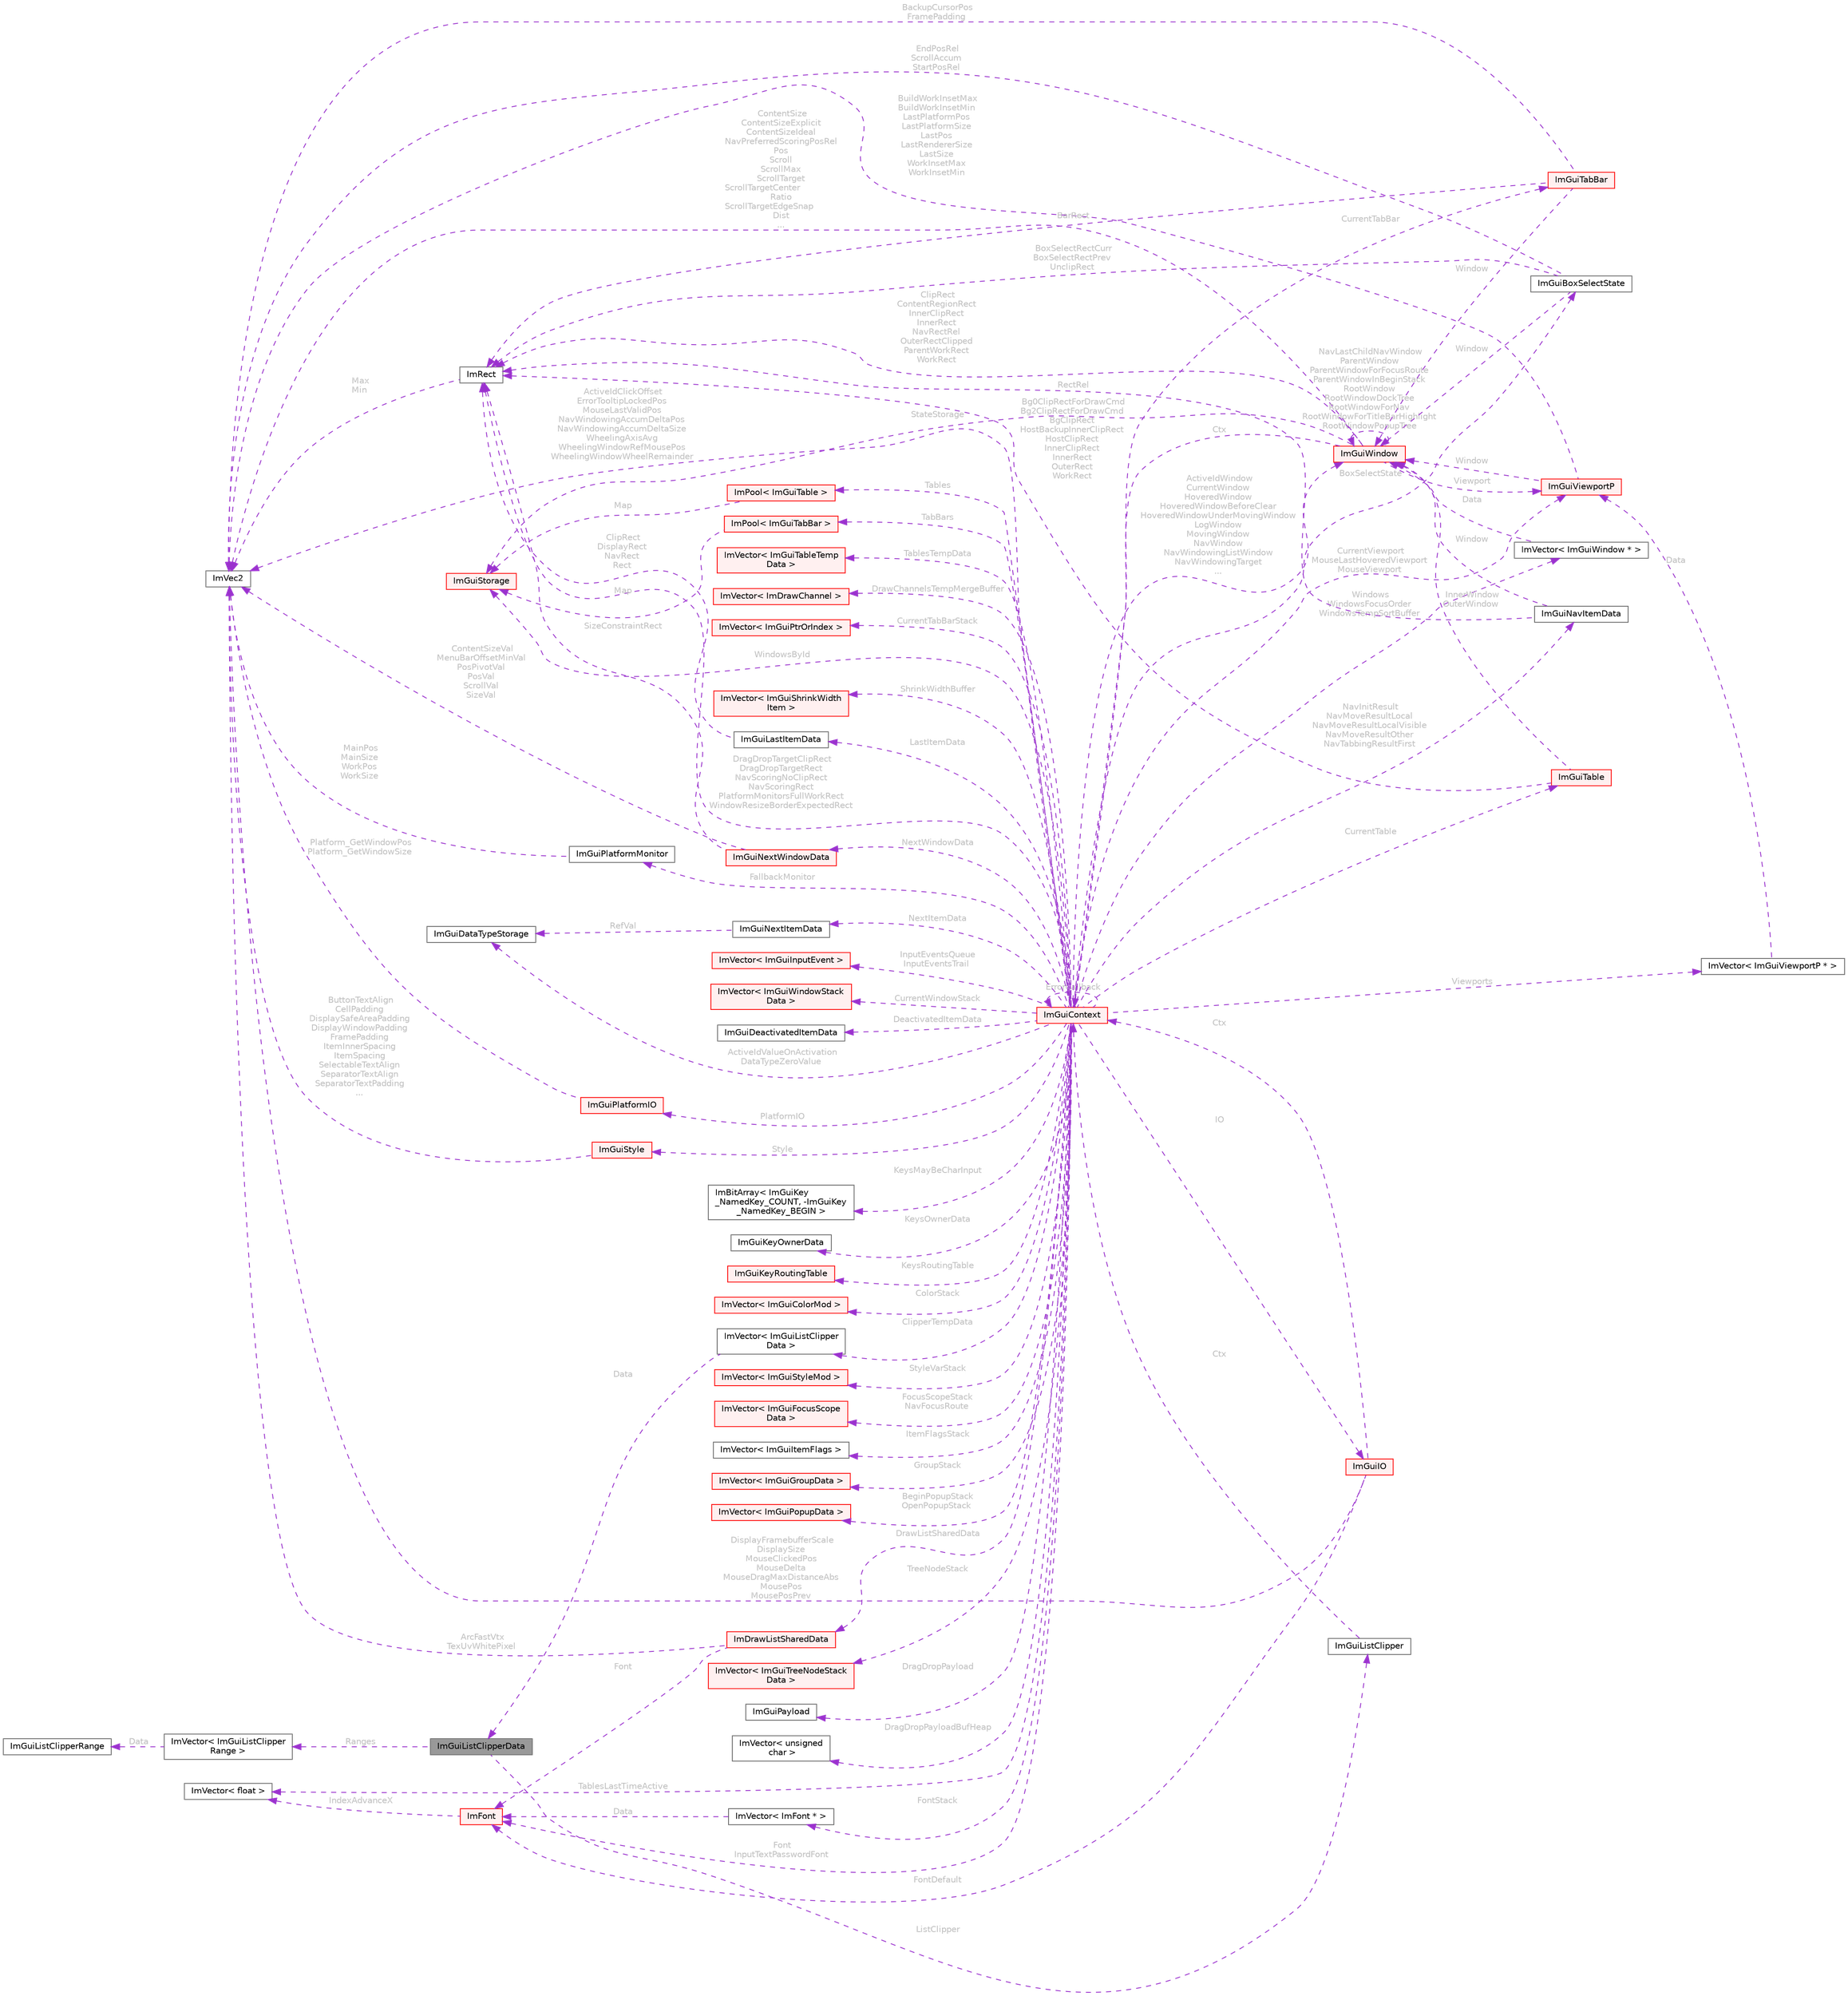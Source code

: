digraph "ImGuiListClipperData"
{
 // LATEX_PDF_SIZE
  bgcolor="transparent";
  edge [fontname=Helvetica,fontsize=10,labelfontname=Helvetica,labelfontsize=10];
  node [fontname=Helvetica,fontsize=10,shape=box,height=0.2,width=0.4];
  rankdir="LR";
  Node1 [id="Node000001",label="ImGuiListClipperData",height=0.2,width=0.4,color="gray40", fillcolor="grey60", style="filled", fontcolor="black",tooltip=" "];
  Node2 -> Node1 [id="edge1_Node000001_Node000002",dir="back",color="darkorchid3",style="dashed",tooltip=" ",label=" ListClipper",fontcolor="grey" ];
  Node2 [id="Node000002",label="ImGuiListClipper",height=0.2,width=0.4,color="gray40", fillcolor="white", style="filled",URL="$struct_im_gui_list_clipper.html",tooltip=" "];
  Node3 -> Node2 [id="edge2_Node000002_Node000003",dir="back",color="darkorchid3",style="dashed",tooltip=" ",label=" Ctx",fontcolor="grey" ];
  Node3 [id="Node000003",label="ImGuiContext",height=0.2,width=0.4,color="red", fillcolor="#FFF0F0", style="filled",URL="$struct_im_gui_context.html",tooltip=" "];
  Node4 -> Node3 [id="edge3_Node000003_Node000004",dir="back",color="darkorchid3",style="dashed",tooltip=" ",label=" IO",fontcolor="grey" ];
  Node4 [id="Node000004",label="ImGuiIO",height=0.2,width=0.4,color="red", fillcolor="#FFF0F0", style="filled",URL="$struct_im_gui_i_o.html",tooltip=" "];
  Node5 -> Node4 [id="edge4_Node000004_Node000005",dir="back",color="darkorchid3",style="dashed",tooltip=" ",label=" DisplayFramebufferScale\nDisplaySize\nMouseClickedPos\nMouseDelta\nMouseDragMaxDistanceAbs\nMousePos\nMousePosPrev",fontcolor="grey" ];
  Node5 [id="Node000005",label="ImVec2",height=0.2,width=0.4,color="gray40", fillcolor="white", style="filled",URL="$struct_im_vec2.html",tooltip=" "];
  Node8 -> Node4 [id="edge5_Node000004_Node000008",dir="back",color="darkorchid3",style="dashed",tooltip=" ",label=" FontDefault",fontcolor="grey" ];
  Node8 [id="Node000008",label="ImFont",height=0.2,width=0.4,color="red", fillcolor="#FFF0F0", style="filled",URL="$struct_im_font.html",tooltip=" "];
  Node9 -> Node8 [id="edge6_Node000008_Node000009",dir="back",color="darkorchid3",style="dashed",tooltip=" ",label=" IndexAdvanceX",fontcolor="grey" ];
  Node9 [id="Node000009",label="ImVector\< float \>",height=0.2,width=0.4,color="gray40", fillcolor="white", style="filled",URL="$struct_im_vector.html",tooltip=" "];
  Node3 -> Node4 [id="edge7_Node000004_Node000003",dir="back",color="darkorchid3",style="dashed",tooltip=" ",label=" Ctx",fontcolor="grey" ];
  Node21 -> Node3 [id="edge8_Node000003_Node000021",dir="back",color="darkorchid3",style="dashed",tooltip=" ",label=" PlatformIO",fontcolor="grey" ];
  Node21 [id="Node000021",label="ImGuiPlatformIO",height=0.2,width=0.4,color="red", fillcolor="#FFF0F0", style="filled",URL="$struct_im_gui_platform_i_o.html",tooltip=" "];
  Node5 -> Node21 [id="edge9_Node000021_Node000005",dir="back",color="darkorchid3",style="dashed",tooltip=" ",label=" Platform_GetWindowPos\nPlatform_GetWindowSize",fontcolor="grey" ];
  Node43 -> Node3 [id="edge10_Node000003_Node000043",dir="back",color="darkorchid3",style="dashed",tooltip=" ",label=" Style",fontcolor="grey" ];
  Node43 [id="Node000043",label="ImGuiStyle",height=0.2,width=0.4,color="red", fillcolor="#FFF0F0", style="filled",URL="$struct_im_gui_style.html",tooltip=" "];
  Node5 -> Node43 [id="edge11_Node000043_Node000005",dir="back",color="darkorchid3",style="dashed",tooltip=" ",label=" ButtonTextAlign\nCellPadding\nDisplaySafeAreaPadding\nDisplayWindowPadding\nFramePadding\nItemInnerSpacing\nItemSpacing\nSelectableTextAlign\nSeparatorTextAlign\nSeparatorTextPadding\n...",fontcolor="grey" ];
  Node8 -> Node3 [id="edge12_Node000003_Node000008",dir="back",color="darkorchid3",style="dashed",tooltip=" ",label=" Font\nInputTextPasswordFont",fontcolor="grey" ];
  Node34 -> Node3 [id="edge13_Node000003_Node000034",dir="back",color="darkorchid3",style="dashed",tooltip=" ",label=" DrawListSharedData",fontcolor="grey" ];
  Node34 [id="Node000034",label="ImDrawListSharedData",height=0.2,width=0.4,color="red", fillcolor="#FFF0F0", style="filled",URL="$struct_im_draw_list_shared_data.html",tooltip=" "];
  Node5 -> Node34 [id="edge14_Node000034_Node000005",dir="back",color="darkorchid3",style="dashed",tooltip=" ",label=" ArcFastVtx\nTexUvWhitePixel",fontcolor="grey" ];
  Node8 -> Node34 [id="edge15_Node000034_Node000008",dir="back",color="darkorchid3",style="dashed",tooltip=" ",label=" Font",fontcolor="grey" ];
  Node44 -> Node3 [id="edge16_Node000003_Node000044",dir="back",color="darkorchid3",style="dashed",tooltip=" ",label=" InputEventsQueue\nInputEventsTrail",fontcolor="grey" ];
  Node44 [id="Node000044",label="ImVector\< ImGuiInputEvent \>",height=0.2,width=0.4,color="red", fillcolor="#FFF0F0", style="filled",URL="$struct_im_vector.html",tooltip=" "];
  Node53 -> Node3 [id="edge17_Node000003_Node000053",dir="back",color="darkorchid3",style="dashed",tooltip=" ",label=" Windows\nWindowsFocusOrder\nWindowsTempSortBuffer",fontcolor="grey" ];
  Node53 [id="Node000053",label="ImVector\< ImGuiWindow * \>",height=0.2,width=0.4,color="gray40", fillcolor="white", style="filled",URL="$struct_im_vector.html",tooltip=" "];
  Node54 -> Node53 [id="edge18_Node000053_Node000054",dir="back",color="darkorchid3",style="dashed",tooltip=" ",label=" Data",fontcolor="grey" ];
  Node54 [id="Node000054",label="ImGuiWindow",height=0.2,width=0.4,color="red", fillcolor="#FFF0F0", style="filled",URL="$struct_im_gui_window.html",tooltip=" "];
  Node3 -> Node54 [id="edge19_Node000054_Node000003",dir="back",color="darkorchid3",style="dashed",tooltip=" ",label=" Ctx",fontcolor="grey" ];
  Node56 -> Node54 [id="edge20_Node000054_Node000056",dir="back",color="darkorchid3",style="dashed",tooltip=" ",label=" Viewport",fontcolor="grey" ];
  Node56 [id="Node000056",label="ImGuiViewportP",height=0.2,width=0.4,color="red", fillcolor="#FFF0F0", style="filled",URL="$struct_im_gui_viewport_p.html",tooltip=" "];
  Node54 -> Node56 [id="edge21_Node000056_Node000054",dir="back",color="darkorchid3",style="dashed",tooltip=" ",label=" Window",fontcolor="grey" ];
  Node5 -> Node56 [id="edge22_Node000056_Node000005",dir="back",color="darkorchid3",style="dashed",tooltip=" ",label=" BuildWorkInsetMax\nBuildWorkInsetMin\nLastPlatformPos\nLastPlatformSize\nLastPos\nLastRendererSize\nLastSize\nWorkInsetMax\nWorkInsetMin",fontcolor="grey" ];
  Node5 -> Node54 [id="edge23_Node000054_Node000005",dir="back",color="darkorchid3",style="dashed",tooltip=" ",label=" ContentSize\nContentSizeExplicit\nContentSizeIdeal\nNavPreferredScoringPosRel\nPos\nScroll\nScrollMax\nScrollTarget\nScrollTargetCenter\lRatio\nScrollTargetEdgeSnap\lDist\n...",fontcolor="grey" ];
  Node66 -> Node54 [id="edge24_Node000054_Node000066",dir="back",color="darkorchid3",style="dashed",tooltip=" ",label=" ClipRect\nContentRegionRect\nInnerClipRect\nInnerRect\nNavRectRel\nOuterRectClipped\nParentWorkRect\nWorkRect",fontcolor="grey" ];
  Node66 [id="Node000066",label="ImRect",height=0.2,width=0.4,color="gray40", fillcolor="white", style="filled",URL="$struct_im_rect.html",tooltip=" "];
  Node5 -> Node66 [id="edge25_Node000066_Node000005",dir="back",color="darkorchid3",style="dashed",tooltip=" ",label=" Max\nMin",fontcolor="grey" ];
  Node62 -> Node54 [id="edge26_Node000054_Node000062",dir="back",color="darkorchid3",style="dashed",tooltip=" ",label=" StateStorage",fontcolor="grey" ];
  Node62 [id="Node000062",label="ImGuiStorage",height=0.2,width=0.4,color="red", fillcolor="#FFF0F0", style="filled",URL="$struct_im_gui_storage.html",tooltip=" "];
  Node54 -> Node54 [id="edge27_Node000054_Node000054",dir="back",color="darkorchid3",style="dashed",tooltip=" ",label=" NavLastChildNavWindow\nParentWindow\nParentWindowForFocusRoute\nParentWindowInBeginStack\nRootWindow\nRootWindowDockTree\nRootWindowForNav\nRootWindowForTitleBarHighlight\nRootWindowPopupTree",fontcolor="grey" ];
  Node78 -> Node3 [id="edge28_Node000003_Node000078",dir="back",color="darkorchid3",style="dashed",tooltip=" ",label=" CurrentWindowStack",fontcolor="grey" ];
  Node78 [id="Node000078",label="ImVector\< ImGuiWindowStack\lData \>",height=0.2,width=0.4,color="red", fillcolor="#FFF0F0", style="filled",URL="$struct_im_vector.html",tooltip=" "];
  Node62 -> Node3 [id="edge29_Node000003_Node000062",dir="back",color="darkorchid3",style="dashed",tooltip=" ",label=" WindowsById",fontcolor="grey" ];
  Node54 -> Node3 [id="edge30_Node000003_Node000054",dir="back",color="darkorchid3",style="dashed",tooltip=" ",label=" ActiveIdWindow\nCurrentWindow\nHoveredWindow\nHoveredWindowBeforeClear\nHoveredWindowUnderMovingWindow\nLogWindow\nMovingWindow\nNavWindow\nNavWindowingListWindow\nNavWindowingTarget\n...",fontcolor="grey" ];
  Node5 -> Node3 [id="edge31_Node000003_Node000005",dir="back",color="darkorchid3",style="dashed",tooltip=" ",label=" ActiveIdClickOffset\nErrorTooltipLockedPos\nMouseLastValidPos\nNavWindowingAccumDeltaPos\nNavWindowingAccumDeltaSize\nWheelingAxisAvg\nWheelingWindowRefMousePos\nWheelingWindowWheelRemainder",fontcolor="grey" ];
  Node82 -> Node3 [id="edge32_Node000003_Node000082",dir="back",color="darkorchid3",style="dashed",tooltip=" ",label=" DeactivatedItemData",fontcolor="grey" ];
  Node82 [id="Node000082",label="ImGuiDeactivatedItemData",height=0.2,width=0.4,color="gray40", fillcolor="white", style="filled",URL="$struct_im_gui_deactivated_item_data.html",tooltip=" "];
  Node83 -> Node3 [id="edge33_Node000003_Node000083",dir="back",color="darkorchid3",style="dashed",tooltip=" ",label=" ActiveIdValueOnActivation\nDataTypeZeroValue",fontcolor="grey" ];
  Node83 [id="Node000083",label="ImGuiDataTypeStorage",height=0.2,width=0.4,color="gray40", fillcolor="white", style="filled",URL="$struct_im_gui_data_type_storage.html",tooltip=" "];
  Node84 -> Node3 [id="edge34_Node000003_Node000084",dir="back",color="darkorchid3",style="dashed",tooltip=" ",label=" KeysMayBeCharInput",fontcolor="grey" ];
  Node84 [id="Node000084",label="ImBitArray\< ImGuiKey\l_NamedKey_COUNT, -ImGuiKey\l_NamedKey_BEGIN \>",height=0.2,width=0.4,color="gray40", fillcolor="white", style="filled",URL="$struct_im_bit_array.html",tooltip=" "];
  Node85 -> Node3 [id="edge35_Node000003_Node000085",dir="back",color="darkorchid3",style="dashed",tooltip=" ",label=" KeysOwnerData",fontcolor="grey" ];
  Node85 [id="Node000085",label="ImGuiKeyOwnerData",height=0.2,width=0.4,color="gray40", fillcolor="white", style="filled",URL="$struct_im_gui_key_owner_data.html",tooltip=" "];
  Node86 -> Node3 [id="edge36_Node000003_Node000086",dir="back",color="darkorchid3",style="dashed",tooltip=" ",label=" KeysRoutingTable",fontcolor="grey" ];
  Node86 [id="Node000086",label="ImGuiKeyRoutingTable",height=0.2,width=0.4,color="red", fillcolor="#FFF0F0", style="filled",URL="$struct_im_gui_key_routing_table.html",tooltip=" "];
  Node89 -> Node3 [id="edge37_Node000003_Node000089",dir="back",color="darkorchid3",style="dashed",tooltip=" ",label=" NextItemData",fontcolor="grey" ];
  Node89 [id="Node000089",label="ImGuiNextItemData",height=0.2,width=0.4,color="gray40", fillcolor="white", style="filled",URL="$struct_im_gui_next_item_data.html",tooltip=" "];
  Node83 -> Node89 [id="edge38_Node000089_Node000083",dir="back",color="darkorchid3",style="dashed",tooltip=" ",label=" RefVal",fontcolor="grey" ];
  Node80 -> Node3 [id="edge39_Node000003_Node000080",dir="back",color="darkorchid3",style="dashed",tooltip=" ",label=" LastItemData",fontcolor="grey" ];
  Node80 [id="Node000080",label="ImGuiLastItemData",height=0.2,width=0.4,color="gray40", fillcolor="white", style="filled",URL="$struct_im_gui_last_item_data.html",tooltip=" "];
  Node66 -> Node80 [id="edge40_Node000080_Node000066",dir="back",color="darkorchid3",style="dashed",tooltip=" ",label=" ClipRect\nDisplayRect\nNavRect\nRect",fontcolor="grey" ];
  Node90 -> Node3 [id="edge41_Node000003_Node000090",dir="back",color="darkorchid3",style="dashed",tooltip=" ",label=" NextWindowData",fontcolor="grey" ];
  Node90 [id="Node000090",label="ImGuiNextWindowData",height=0.2,width=0.4,color="red", fillcolor="#FFF0F0", style="filled",URL="$struct_im_gui_next_window_data.html",tooltip=" "];
  Node5 -> Node90 [id="edge42_Node000090_Node000005",dir="back",color="darkorchid3",style="dashed",tooltip=" ",label=" ContentSizeVal\nMenuBarOffsetMinVal\nPosPivotVal\nPosVal\nScrollVal\nSizeVal",fontcolor="grey" ];
  Node66 -> Node90 [id="edge43_Node000090_Node000066",dir="back",color="darkorchid3",style="dashed",tooltip=" ",label=" SizeConstraintRect",fontcolor="grey" ];
  Node92 -> Node3 [id="edge44_Node000003_Node000092",dir="back",color="darkorchid3",style="dashed",tooltip=" ",label=" ColorStack",fontcolor="grey" ];
  Node92 [id="Node000092",label="ImVector\< ImGuiColorMod \>",height=0.2,width=0.4,color="red", fillcolor="#FFF0F0", style="filled",URL="$struct_im_vector.html",tooltip=" "];
  Node94 -> Node3 [id="edge45_Node000003_Node000094",dir="back",color="darkorchid3",style="dashed",tooltip=" ",label=" StyleVarStack",fontcolor="grey" ];
  Node94 [id="Node000094",label="ImVector\< ImGuiStyleMod \>",height=0.2,width=0.4,color="red", fillcolor="#FFF0F0", style="filled",URL="$struct_im_vector.html",tooltip=" "];
  Node7 -> Node3 [id="edge46_Node000003_Node000007",dir="back",color="darkorchid3",style="dashed",tooltip=" ",label=" FontStack",fontcolor="grey" ];
  Node7 [id="Node000007",label="ImVector\< ImFont * \>",height=0.2,width=0.4,color="gray40", fillcolor="white", style="filled",URL="$struct_im_vector.html",tooltip=" "];
  Node8 -> Node7 [id="edge47_Node000007_Node000008",dir="back",color="darkorchid3",style="dashed",tooltip=" ",label=" Data",fontcolor="grey" ];
  Node96 -> Node3 [id="edge48_Node000003_Node000096",dir="back",color="darkorchid3",style="dashed",tooltip=" ",label=" FocusScopeStack\nNavFocusRoute",fontcolor="grey" ];
  Node96 [id="Node000096",label="ImVector\< ImGuiFocusScope\lData \>",height=0.2,width=0.4,color="red", fillcolor="#FFF0F0", style="filled",URL="$struct_im_vector.html",tooltip=" "];
  Node98 -> Node3 [id="edge49_Node000003_Node000098",dir="back",color="darkorchid3",style="dashed",tooltip=" ",label=" ItemFlagsStack",fontcolor="grey" ];
  Node98 [id="Node000098",label="ImVector\< ImGuiItemFlags \>",height=0.2,width=0.4,color="gray40", fillcolor="white", style="filled",URL="$struct_im_vector.html",tooltip=" "];
  Node99 -> Node3 [id="edge50_Node000003_Node000099",dir="back",color="darkorchid3",style="dashed",tooltip=" ",label=" GroupStack",fontcolor="grey" ];
  Node99 [id="Node000099",label="ImVector\< ImGuiGroupData \>",height=0.2,width=0.4,color="red", fillcolor="#FFF0F0", style="filled",URL="$struct_im_vector.html",tooltip=" "];
  Node101 -> Node3 [id="edge51_Node000003_Node000101",dir="back",color="darkorchid3",style="dashed",tooltip=" ",label=" BeginPopupStack\nOpenPopupStack",fontcolor="grey" ];
  Node101 [id="Node000101",label="ImVector\< ImGuiPopupData \>",height=0.2,width=0.4,color="red", fillcolor="#FFF0F0", style="filled",URL="$struct_im_vector.html",tooltip=" "];
  Node103 -> Node3 [id="edge52_Node000003_Node000103",dir="back",color="darkorchid3",style="dashed",tooltip=" ",label=" TreeNodeStack",fontcolor="grey" ];
  Node103 [id="Node000103",label="ImVector\< ImGuiTreeNodeStack\lData \>",height=0.2,width=0.4,color="red", fillcolor="#FFF0F0", style="filled",URL="$struct_im_vector.html",tooltip=" "];
  Node105 -> Node3 [id="edge53_Node000003_Node000105",dir="back",color="darkorchid3",style="dashed",tooltip=" ",label=" Viewports",fontcolor="grey" ];
  Node105 [id="Node000105",label="ImVector\< ImGuiViewportP * \>",height=0.2,width=0.4,color="gray40", fillcolor="white", style="filled",URL="$struct_im_vector.html",tooltip=" "];
  Node56 -> Node105 [id="edge54_Node000105_Node000056",dir="back",color="darkorchid3",style="dashed",tooltip=" ",label=" Data",fontcolor="grey" ];
  Node56 -> Node3 [id="edge55_Node000003_Node000056",dir="back",color="darkorchid3",style="dashed",tooltip=" ",label=" CurrentViewport\nMouseLastHoveredViewport\nMouseViewport",fontcolor="grey" ];
  Node23 -> Node3 [id="edge56_Node000003_Node000023",dir="back",color="darkorchid3",style="dashed",tooltip=" ",label=" FallbackMonitor",fontcolor="grey" ];
  Node23 [id="Node000023",label="ImGuiPlatformMonitor",height=0.2,width=0.4,color="gray40", fillcolor="white", style="filled",URL="$struct_im_gui_platform_monitor.html",tooltip=" "];
  Node5 -> Node23 [id="edge57_Node000023_Node000005",dir="back",color="darkorchid3",style="dashed",tooltip=" ",label=" MainPos\nMainSize\nWorkPos\nWorkSize",fontcolor="grey" ];
  Node66 -> Node3 [id="edge58_Node000003_Node000066",dir="back",color="darkorchid3",style="dashed",tooltip=" ",label=" DragDropTargetClipRect\nDragDropTargetRect\nNavScoringNoClipRect\nNavScoringRect\nPlatformMonitorsFullWorkRect\nWindowResizeBorderExpectedRect",fontcolor="grey" ];
  Node106 -> Node3 [id="edge59_Node000003_Node000106",dir="back",color="darkorchid3",style="dashed",tooltip=" ",label=" NavInitResult\nNavMoveResultLocal\nNavMoveResultLocalVisible\nNavMoveResultOther\nNavTabbingResultFirst",fontcolor="grey" ];
  Node106 [id="Node000106",label="ImGuiNavItemData",height=0.2,width=0.4,color="gray40", fillcolor="white", style="filled",URL="$struct_im_gui_nav_item_data.html",tooltip=" "];
  Node54 -> Node106 [id="edge60_Node000106_Node000054",dir="back",color="darkorchid3",style="dashed",tooltip=" ",label=" Window",fontcolor="grey" ];
  Node66 -> Node106 [id="edge61_Node000106_Node000066",dir="back",color="darkorchid3",style="dashed",tooltip=" ",label=" RectRel",fontcolor="grey" ];
  Node107 -> Node3 [id="edge62_Node000003_Node000107",dir="back",color="darkorchid3",style="dashed",tooltip=" ",label=" DragDropPayload",fontcolor="grey" ];
  Node107 [id="Node000107",label="ImGuiPayload",height=0.2,width=0.4,color="gray40", fillcolor="white", style="filled",URL="$struct_im_gui_payload.html",tooltip=" "];
  Node108 -> Node3 [id="edge63_Node000003_Node000108",dir="back",color="darkorchid3",style="dashed",tooltip=" ",label=" DragDropPayloadBufHeap",fontcolor="grey" ];
  Node108 [id="Node000108",label="ImVector\< unsigned\l char \>",height=0.2,width=0.4,color="gray40", fillcolor="white", style="filled",URL="$struct_im_vector.html",tooltip=" "];
  Node109 -> Node3 [id="edge64_Node000003_Node000109",dir="back",color="darkorchid3",style="dashed",tooltip=" ",label=" ClipperTempData",fontcolor="grey" ];
  Node109 [id="Node000109",label="ImVector\< ImGuiListClipper\lData \>",height=0.2,width=0.4,color="gray40", fillcolor="white", style="filled",URL="$struct_im_vector.html",tooltip=" "];
  Node1 -> Node109 [id="edge65_Node000109_Node000001",dir="back",color="darkorchid3",style="dashed",tooltip=" ",label=" Data",fontcolor="grey" ];
  Node110 -> Node3 [id="edge66_Node000003_Node000110",dir="back",color="darkorchid3",style="dashed",tooltip=" ",label=" CurrentTable",fontcolor="grey" ];
  Node110 [id="Node000110",label="ImGuiTable",height=0.2,width=0.4,color="red", fillcolor="#FFF0F0", style="filled",URL="$struct_im_gui_table.html",tooltip=" "];
  Node66 -> Node110 [id="edge67_Node000110_Node000066",dir="back",color="darkorchid3",style="dashed",tooltip=" ",label=" Bg0ClipRectForDrawCmd\nBg2ClipRectForDrawCmd\nBgClipRect\nHostBackupInnerClipRect\nHostClipRect\nInnerClipRect\nInnerRect\nOuterRect\nWorkRect",fontcolor="grey" ];
  Node54 -> Node110 [id="edge68_Node000110_Node000054",dir="back",color="darkorchid3",style="dashed",tooltip=" ",label=" InnerWindow\nOuterWindow",fontcolor="grey" ];
  Node124 -> Node3 [id="edge69_Node000003_Node000124",dir="back",color="darkorchid3",style="dashed",tooltip=" ",label=" TablesTempData",fontcolor="grey" ];
  Node124 [id="Node000124",label="ImVector\< ImGuiTableTemp\lData \>",height=0.2,width=0.4,color="red", fillcolor="#FFF0F0", style="filled",URL="$struct_im_vector.html",tooltip=" "];
  Node125 -> Node3 [id="edge70_Node000003_Node000125",dir="back",color="darkorchid3",style="dashed",tooltip=" ",label=" Tables",fontcolor="grey" ];
  Node125 [id="Node000125",label="ImPool\< ImGuiTable \>",height=0.2,width=0.4,color="red", fillcolor="#FFF0F0", style="filled",URL="$struct_im_pool.html",tooltip=" "];
  Node62 -> Node125 [id="edge71_Node000125_Node000062",dir="back",color="darkorchid3",style="dashed",tooltip=" ",label=" Map",fontcolor="grey" ];
  Node9 -> Node3 [id="edge72_Node000003_Node000009",dir="back",color="darkorchid3",style="dashed",tooltip=" ",label=" TablesLastTimeActive",fontcolor="grey" ];
  Node38 -> Node3 [id="edge73_Node000003_Node000038",dir="back",color="darkorchid3",style="dashed",tooltip=" ",label=" DrawChannelsTempMergeBuffer",fontcolor="grey" ];
  Node38 [id="Node000038",label="ImVector\< ImDrawChannel \>",height=0.2,width=0.4,color="red", fillcolor="#FFF0F0", style="filled",URL="$struct_im_vector.html",tooltip=" "];
  Node73 -> Node3 [id="edge74_Node000003_Node000073",dir="back",color="darkorchid3",style="dashed",tooltip=" ",label=" CurrentTabBar",fontcolor="grey" ];
  Node73 [id="Node000073",label="ImGuiTabBar",height=0.2,width=0.4,color="red", fillcolor="#FFF0F0", style="filled",URL="$struct_im_gui_tab_bar.html",tooltip=" "];
  Node54 -> Node73 [id="edge75_Node000073_Node000054",dir="back",color="darkorchid3",style="dashed",tooltip=" ",label=" Window",fontcolor="grey" ];
  Node66 -> Node73 [id="edge76_Node000073_Node000066",dir="back",color="darkorchid3",style="dashed",tooltip=" ",label=" BarRect",fontcolor="grey" ];
  Node5 -> Node73 [id="edge77_Node000073_Node000005",dir="back",color="darkorchid3",style="dashed",tooltip=" ",label=" BackupCursorPos\nFramePadding",fontcolor="grey" ];
  Node127 -> Node3 [id="edge78_Node000003_Node000127",dir="back",color="darkorchid3",style="dashed",tooltip=" ",label=" TabBars",fontcolor="grey" ];
  Node127 [id="Node000127",label="ImPool\< ImGuiTabBar \>",height=0.2,width=0.4,color="red", fillcolor="#FFF0F0", style="filled",URL="$struct_im_pool.html",tooltip=" "];
  Node62 -> Node127 [id="edge79_Node000127_Node000062",dir="back",color="darkorchid3",style="dashed",tooltip=" ",label=" Map",fontcolor="grey" ];
  Node129 -> Node3 [id="edge80_Node000003_Node000129",dir="back",color="darkorchid3",style="dashed",tooltip=" ",label=" CurrentTabBarStack",fontcolor="grey" ];
  Node129 [id="Node000129",label="ImVector\< ImGuiPtrOrIndex \>",height=0.2,width=0.4,color="red", fillcolor="#FFF0F0", style="filled",URL="$struct_im_vector.html",tooltip=" "];
  Node131 -> Node3 [id="edge81_Node000003_Node000131",dir="back",color="darkorchid3",style="dashed",tooltip=" ",label=" ShrinkWidthBuffer",fontcolor="grey" ];
  Node131 [id="Node000131",label="ImVector\< ImGuiShrinkWidth\lItem \>",height=0.2,width=0.4,color="red", fillcolor="#FFF0F0", style="filled",URL="$struct_im_vector.html",tooltip=" "];
  Node133 -> Node3 [id="edge82_Node000003_Node000133",dir="back",color="darkorchid3",style="dashed",tooltip=" ",label=" BoxSelectState",fontcolor="grey" ];
  Node133 [id="Node000133",label="ImGuiBoxSelectState",height=0.2,width=0.4,color="gray40", fillcolor="white", style="filled",URL="$struct_im_gui_box_select_state.html",tooltip=" "];
  Node5 -> Node133 [id="edge83_Node000133_Node000005",dir="back",color="darkorchid3",style="dashed",tooltip=" ",label=" EndPosRel\nScrollAccum\nStartPosRel",fontcolor="grey" ];
  Node54 -> Node133 [id="edge84_Node000133_Node000054",dir="back",color="darkorchid3",style="dashed",tooltip=" ",label=" Window",fontcolor="grey" ];
  Node66 -> Node133 [id="edge85_Node000133_Node000066",dir="back",color="darkorchid3",style="dashed",tooltip=" ",label=" BoxSelectRectCurr\nBoxSelectRectPrev\nUnclipRect",fontcolor="grey" ];
  Node3 -> Node3 [id="edge86_Node000003_Node000003",dir="back",color="darkorchid3",style="dashed",tooltip=" ",label=" ErrorCallback",fontcolor="grey" ];
  Node170 -> Node1 [id="edge87_Node000001_Node000170",dir="back",color="darkorchid3",style="dashed",tooltip=" ",label=" Ranges",fontcolor="grey" ];
  Node170 [id="Node000170",label="ImVector\< ImGuiListClipper\lRange \>",height=0.2,width=0.4,color="gray40", fillcolor="white", style="filled",URL="$struct_im_vector.html",tooltip=" "];
  Node171 -> Node170 [id="edge88_Node000170_Node000171",dir="back",color="darkorchid3",style="dashed",tooltip=" ",label=" Data",fontcolor="grey" ];
  Node171 [id="Node000171",label="ImGuiListClipperRange",height=0.2,width=0.4,color="gray40", fillcolor="white", style="filled",URL="$struct_im_gui_list_clipper_range.html",tooltip=" "];
}
